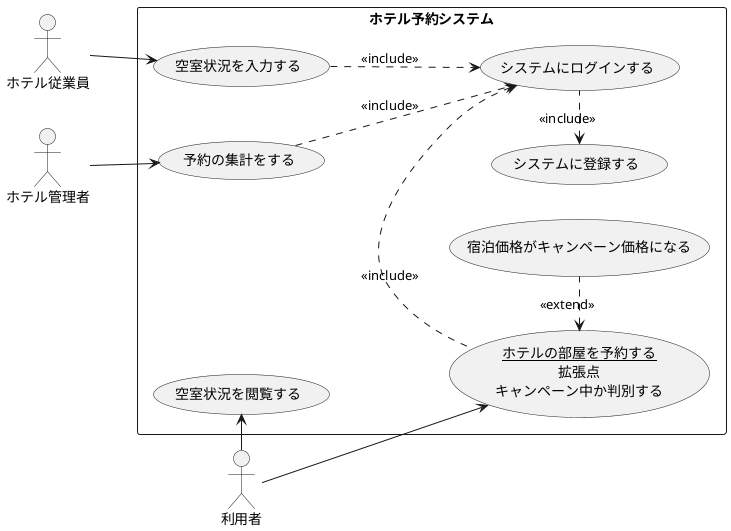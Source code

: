 @startuml ホテル予約システム
left to right direction
actor 利用者
actor ホテル従業員
actor ホテル管理者
rectangle ホテル予約システム{
usecase 空室状況を閲覧する
usecase 空室状況を入力する
usecase 予約の集計をする
usecase システムにログインする
usecase システムに登録する
usecase (<u>ホテルの部屋を予約する</u>\n拡張点\nキャンペーン中か判別する) as input
usecase 宿泊価格がキャンペーン価格になる
}
input <. 宿泊価格がキャンペーン価格になる : <<extend>>
システムにログインする <. input : << include >>
input <- 利用者
システムに登録する <. システムにログインする : <<include>>
利用者 -> 空室状況を閲覧する
ホテル従業員 --> 空室状況を入力する
ホテル管理者 --> 予約の集計をする
空室状況を入力する ..> システムにログインする : <<include>>
予約の集計をする ..> システムにログインする : <<include>>
@enduml